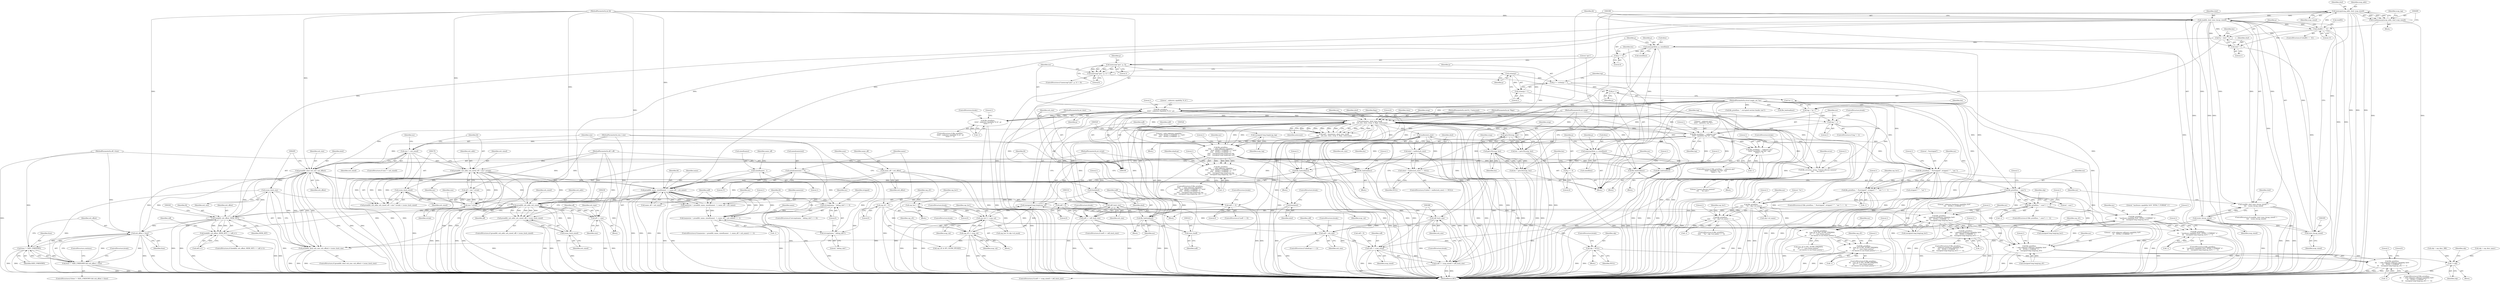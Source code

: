 digraph "0_file_ce90e05774dd77d86cfc8dfa6da57b32816841c4_5@API" {
"1000500" [label="(Call,memcpy(xcap_addr, cbuf, xcap_sizeof))"];
"1000407" [label="(Call,cbuf[0] == 'A')"];
"1000391" [label="(Call,read(fd, cbuf, (size_t)xcap_sizeof))"];
"1000230" [label="(Call,pread(fd, xsh_addr, xsh_sizeof, off))"];
"1000196" [label="(Call,pread(fd, name, sizeof(name) - 1, name_off + xsh_name))"];
"1000289" [label="(Call,pread(fd, nbuf, xsh_size, xsh_offset))"];
"1000113" [label="(MethodParameterIn,int fd)"];
"1000274" [label="(Call,nbuf = malloc(xsh_size))"];
"1000276" [label="(Call,malloc(xsh_size))"];
"1000313" [label="(Call,(off_t)xsh_size)"];
"1000294" [label="(Call,(ssize_t)xsh_size)"];
"1000319" [label="(Call,donote(ms, nbuf, (size_t)noff,\n\t\t\t\t    xsh_size, clazz, swap, 4, flags, notecount))"];
"1000487" [label="(Call,file_printf(ms, \", unknown gnu\"\n\t\t\t\t\t\t\" capability tag %d\", tag))"];
"1000445" [label="(Call,file_printf(ms,\n\t\t\t\t\t\t\", unknown capability %.3s\", p))"];
"1000522" [label="(Call,file_printf(ms,\n\t\t\t\t\t    \", with unknown capability \"\n\t\t\t\t\t    \"0x%\" INT64_T_FORMAT \"x = 0x%\"\n\t\t\t\t\t    INT64_T_FORMAT \"x\",\n\t\t\t\t\t    (unsigned long long)xcap_tag,\n\t\t\t\t\t    (unsigned long long)xcap_val))"];
"1000110" [label="(MethodParameterIn,struct magic_set *ms)"];
"1000525" [label="(Call,(unsigned long long)xcap_tag)"];
"1000528" [label="(Call,(unsigned long long)xcap_val)"];
"1000510" [label="(Call,cap_hw1 |= xcap_val)"];
"1000138" [label="(Call,cap_hw1 = 0)"];
"1000515" [label="(Call,cap_sf1 |= xcap_val)"];
"1000142" [label="(Call,cap_sf1 = 0)"];
"1000437" [label="(Call,memcmp(\"gnu\", p, 3))"];
"1000427" [label="(Call,p += 4)"];
"1000421" [label="(Call,memcpy(&len, p, sizeof(len)))"];
"1000466" [label="(Call,memcpy(&len, p, sizeof(len)))"];
"1000464" [label="(Call,p++)"];
"1000455" [label="(Call,p += strlen(p) + 1)"];
"1000458" [label="(Call,strlen(p))"];
"1000414" [label="(Call,*p = cbuf + 1)"];
"1000481" [label="(Call,tag != 1)"];
"1000461" [label="(Call,tag = *p++)"];
"1000322" [label="(Call,(size_t)noff)"];
"1000311" [label="(Call,noff >= (off_t)xsh_size)"];
"1000332" [label="(Call,noff == 0)"];
"1000317" [label="(Call,noff = donote(ms, nbuf, (size_t)noff,\n\t\t\t\t    xsh_size, clazz, swap, 4, flags, notecount))"];
"1000305" [label="(Call,noff = 0)"];
"1000111" [label="(MethodParameterIn,int clazz)"];
"1000477" [label="(Call,getu32(swap, len))"];
"1000432" [label="(Call,getu32(swap, len))"];
"1000112" [label="(MethodParameterIn,int swap)"];
"1000120" [label="(MethodParameterIn,int *flags)"];
"1000121" [label="(MethodParameterIn,uint16_t *notecount)"];
"1000385" [label="(Call,(off_t)xsh_size)"];
"1000262" [label="(Call,xsh_offset > fsize)"];
"1000358" [label="(Call,lseek(fd, xsh_offset, SEEK_SET))"];
"1000259" [label="(Call,fsize != SIZE_UNKNOWN)"];
"1000117" [label="(MethodParameterIn,off_t fsize)"];
"1000166" [label="(Call,pread(fd, xsh_addr, xsh_sizeof, off + size * strtab))"];
"1000148" [label="(Call,size != xsh_sizeof)"];
"1000116" [label="(MethodParameterIn,size_t size)"];
"1000114" [label="(MethodParameterIn,off_t off)"];
"1000172" [label="(Call,size * strtab)"];
"1000119" [label="(MethodParameterIn,int strtab)"];
"1000214" [label="(Call,name[namesize] = '\0')"];
"1000199" [label="(Call,sizeof(name) - 1)"];
"1000184" [label="(Call,name_off = xsh_offset)"];
"1000235" [label="(Call,(ssize_t)xsh_sizeof)"];
"1000175" [label="(Call,(ssize_t)xsh_sizeof)"];
"1000244" [label="(Call,off += size)"];
"1000500" [label="(Call,memcpy(xcap_addr, cbuf, xcap_sizeof))"];
"1000397" [label="(Call,(ssize_t)xcap_sizeof)"];
"1000394" [label="(Call,(size_t)xcap_sizeof)"];
"1000381" [label="(Call,(coff += xcap_sizeof) > (off_t)xsh_size)"];
"1000382" [label="(Call,coff += xcap_sizeof)"];
"1000193" [label="(Call,(namesize = pread(fd, name, sizeof(name) - 1, name_off + xsh_name)) == -1)"];
"1000194" [label="(Call,namesize = pread(fd, name, sizeof(name) - 1, name_off + xsh_name))"];
"1000220" [label="(Call,strcmp(name, \".debug_info\") == 0)"];
"1000221" [label="(Call,strcmp(name, \".debug_info\"))"];
"1000229" [label="(Call,pread(fd, xsh_addr, xsh_sizeof, off) < (ssize_t)xsh_sizeof)"];
"1000258" [label="(Call,fsize != SIZE_UNKNOWN && xsh_offset > fsize)"];
"1000357" [label="(Call,lseek(fd, xsh_offset, SEEK_SET) == (off_t)-1)"];
"1000288" [label="(Call,pread(fd, nbuf, xsh_size, xsh_offset) < (ssize_t)xsh_size)"];
"1000273" [label="(Call,(nbuf = malloc(xsh_size)) == NULL)"];
"1000584" [label="(Call,cdp = NULL)"];
"1000631" [label="(Call,++cdp)"];
"1000209" [label="(Call,file_badread(ms))"];
"1000239" [label="(Call,file_badread(ms))"];
"1000280" [label="(Call,file_error(ms, errno, \"Cannot allocate memory\"\n\t\t\t\t    \" for note\"))"];
"1000298" [label="(Call,file_badread(ms))"];
"1000336" [label="(Call,free(nbuf))"];
"1000367" [label="(Call,file_badseek(ms))"];
"1000541" [label="(Call,coff = xsh_size)"];
"1000401" [label="(Call,file_badread(ms))"];
"1000430" [label="(Call,len = getu32(swap, len))"];
"1000475" [label="(Call,len = getu32(swap, len))"];
"1000444" [label="(Call,file_printf(ms,\n\t\t\t\t\t\t\", unknown capability %.3s\", p)\n\t\t\t\t\t\t== -1)"];
"1000486" [label="(Call,file_printf(ms, \", unknown gnu\"\n\t\t\t\t\t\t\" capability tag %d\", tag)\n\t\t\t\t\t\t== -1)"];
"1000521" [label="(Call,file_printf(ms,\n\t\t\t\t\t    \", with unknown capability \"\n\t\t\t\t\t    \"0x%\" INT64_T_FORMAT \"x = 0x%\"\n\t\t\t\t\t    INT64_T_FORMAT \"x\",\n\t\t\t\t\t    (unsigned long long)xcap_tag,\n\t\t\t\t\t    (unsigned long long)xcap_val) == -1)"];
"1000550" [label="(Call,file_printf(ms, \", %sstripped\", stripped ? \"\" : \"not \"))"];
"1000549" [label="(Call,file_printf(ms, \", %sstripped\", stripped ? \"\" : \"not \") == -1)"];
"1000590" [label="(Call,file_printf(ms, \", uses\"))"];
"1000589" [label="(Call,file_printf(ms, \", uses\") == -1)"];
"1000615" [label="(Call,file_printf(ms,\n\t\t\t\t\t    \" %s\", cdp->cd_name))"];
"1000614" [label="(Call,file_printf(ms,\n\t\t\t\t\t    \" %s\", cdp->cd_name) == -1)"];
"1000637" [label="(Call,file_printf(ms,\n\t\t\t\t    \" unknown hardware capability 0x%\"\n\t\t\t\t    INT64_T_FORMAT \"x\",\n\t\t\t\t    (unsigned long long)cap_hw1))"];
"1000636" [label="(Call,file_printf(ms,\n\t\t\t\t    \" unknown hardware capability 0x%\"\n\t\t\t\t    INT64_T_FORMAT \"x\",\n\t\t\t\t    (unsigned long long)cap_hw1) == -1)"];
"1000673" [label="(Call,file_printf(ms,\n\t\t\t    (cap_sf1 & SF1_SUNW_FPKNWN)\n\t\t\t    ? \", uses frame pointer\"\n\t\t\t    : \", not known to use frame pointer\"))"];
"1000672" [label="(Call,file_printf(ms,\n\t\t\t    (cap_sf1 & SF1_SUNW_FPKNWN)\n\t\t\t    ? \", uses frame pointer\"\n\t\t\t    : \", not known to use frame pointer\") == -1)"];
"1000693" [label="(Call,file_printf(ms,\n\t\t\t    \", with unknown software capability 0x%\"\n\t\t\t    INT64_T_FORMAT \"x\",\n\t\t\t    (unsigned long long)cap_sf1))"];
"1000692" [label="(Call,file_printf(ms,\n\t\t\t    \", with unknown software capability 0x%\"\n\t\t\t    INT64_T_FORMAT \"x\",\n\t\t\t    (unsigned long long)cap_sf1) == -1)"];
"1000652" [label="(Call,file_printf(ms,\n\t\t\t    \" hardware capability 0x%\" INT64_T_FORMAT \"x\",\n\t\t\t    (unsigned long long)cap_hw1))"];
"1000651" [label="(Call,file_printf(ms,\n\t\t\t    \" hardware capability 0x%\" INT64_T_FORMAT \"x\",\n\t\t\t    (unsigned long long)cap_hw1) == -1)"];
"1000300" [label="(Call,free(nbuf))"];
"1000390" [label="(Call,read(fd, cbuf, (size_t)xcap_sizeof) !=\n\t\t\t\t    (ssize_t)xcap_sizeof)"];
"1000436" [label="(Call,memcmp(\"gnu\", p, 3) != 0)"];
"1000472" [label="(Call,p += 4)"];
"1000457" [label="(Call,strlen(p) + 1)"];
"1000416" [label="(Call,cbuf + 1)"];
"1000498" [label="(Call,(void)memcpy(xcap_addr, cbuf, xcap_sizeof))"];
"1000391" [label="(Call,read(fd, cbuf, (size_t)xcap_sizeof))"];
"1000672" [label="(Call,file_printf(ms,\n\t\t\t    (cap_sf1 & SF1_SUNW_FPKNWN)\n\t\t\t    ? \", uses frame pointer\"\n\t\t\t    : \", not known to use frame pointer\") == -1)"];
"1000120" [label="(MethodParameterIn,int *flags)"];
"1000402" [label="(Identifier,ms)"];
"1000449" [label="(Call,-1)"];
"1000293" [label="(Identifier,xsh_offset)"];
"1000207" [label="(Literal,1)"];
"1000230" [label="(Call,pread(fd, xsh_addr, xsh_sizeof, off))"];
"1000495" [label="(Literal,1)"];
"1000635" [label="(ControlStructure,if (file_printf(ms,\n\t\t\t\t    \" unknown hardware capability 0x%\"\n\t\t\t\t    INT64_T_FORMAT \"x\",\n\t\t\t\t    (unsigned long long)cap_hw1) == -1))"];
"1000492" [label="(Literal,1)"];
"1000505" [label="(Identifier,xcap_tag)"];
"1000330" [label="(Identifier,notecount)"];
"1000154" [label="(Call,file_printf(ms, \", corrupted section header size\"))"];
"1000309" [label="(Block,)"];
"1000290" [label="(Identifier,fd)"];
"1000615" [label="(Call,file_printf(ms,\n\t\t\t\t\t    \" %s\", cdp->cd_name))"];
"1000206" [label="(Call,-1)"];
"1000479" [label="(Identifier,len)"];
"1000625" [label="(Literal,1)"];
"1000277" [label="(Identifier,xsh_size)"];
"1000455" [label="(Call,p += strlen(p) + 1)"];
"1000359" [label="(Identifier,fd)"];
"1000461" [label="(Call,tag = *p++)"];
"1000435" [label="(ControlStructure,if (memcmp(\"gnu\", p, 3) != 0))"];
"1000587" [label="(ControlStructure,break;)"];
"1000356" [label="(ControlStructure,if (lseek(fd, xsh_offset, SEEK_SET) == (off_t)-1))"];
"1000297" [label="(Block,)"];
"1000266" [label="(ControlStructure,continue;)"];
"1000174" [label="(Identifier,strtab)"];
"1000428" [label="(Identifier,p)"];
"1000147" [label="(ControlStructure,if (size != xsh_sizeof))"];
"1000322" [label="(Call,(size_t)noff)"];
"1000200" [label="(Call,sizeof(name))"];
"1000636" [label="(Call,file_printf(ms,\n\t\t\t\t    \" unknown hardware capability 0x%\"\n\t\t\t\t    INT64_T_FORMAT \"x\",\n\t\t\t\t    (unsigned long long)cap_hw1) == -1)"];
"1000165" [label="(Call,pread(fd, xsh_addr, xsh_sizeof, off + size * strtab) < (ssize_t)xsh_sizeof)"];
"1000246" [label="(Identifier,size)"];
"1000607" [label="(Call,cap_hw1 & cdp->cd_mask)"];
"1000224" [label="(Literal,0)"];
"1000238" [label="(Block,)"];
"1000682" [label="(Literal,1)"];
"1000329" [label="(Identifier,flags)"];
"1000613" [label="(ControlStructure,if (file_printf(ms,\n\t\t\t\t\t    \" %s\", cdp->cd_name) == -1))"];
"1000521" [label="(Call,file_printf(ms,\n\t\t\t\t\t    \", with unknown capability \"\n\t\t\t\t\t    \"0x%\" INT64_T_FORMAT \"x = 0x%\"\n\t\t\t\t\t    INT64_T_FORMAT \"x\",\n\t\t\t\t\t    (unsigned long long)xcap_tag,\n\t\t\t\t\t    (unsigned long long)xcap_val) == -1)"];
"1000430" [label="(Call,len = getu32(swap, len))"];
"1000373" [label="(Identifier,coff)"];
"1000140" [label="(Literal,0)"];
"1000324" [label="(Identifier,noff)"];
"1000644" [label="(Literal,1)"];
"1000392" [label="(Identifier,fd)"];
"1000315" [label="(Identifier,xsh_size)"];
"1000332" [label="(Call,noff == 0)"];
"1000264" [label="(Identifier,fsize)"];
"1000579" [label="(Call,cdp = cap_desc_386)"];
"1000166" [label="(Call,pread(fd, xsh_addr, xsh_sizeof, off + size * strtab))"];
"1000240" [label="(Identifier,ms)"];
"1000113" [label="(MethodParameterIn,int fd)"];
"1000396" [label="(Identifier,xcap_sizeof)"];
"1000193" [label="(Call,(namesize = pread(fd, name, sizeof(name) - 1, name_off + xsh_name)) == -1)"];
"1000520" [label="(ControlStructure,if (file_printf(ms,\n\t\t\t\t\t    \", with unknown capability \"\n\t\t\t\t\t    \"0x%\" INT64_T_FORMAT \"x = 0x%\"\n\t\t\t\t\t    INT64_T_FORMAT \"x\",\n\t\t\t\t\t    (unsigned long long)xcap_tag,\n\t\t\t\t\t    (unsigned long long)xcap_val) == -1))"];
"1000511" [label="(Identifier,cap_hw1)"];
"1000431" [label="(Identifier,len)"];
"1000408" [label="(Call,cbuf[0])"];
"1000186" [label="(Identifier,xsh_offset)"];
"1000257" [label="(ControlStructure,if (fsize != SIZE_UNKNOWN && xsh_offset > fsize))"];
"1000210" [label="(Identifier,ms)"];
"1000203" [label="(Call,name_off + xsh_name)"];
"1000338" [label="(ControlStructure,break;)"];
"1000558" [label="(Literal,1)"];
"1000220" [label="(Call,strcmp(name, \".debug_info\") == 0)"];
"1000138" [label="(Call,cap_hw1 = 0)"];
"1000525" [label="(Call,(unsigned long long)xcap_tag)"];
"1000194" [label="(Call,namesize = pread(fd, name, sizeof(name) - 1, name_off + xsh_name))"];
"1000196" [label="(Call,pread(fd, name, sizeof(name) - 1, name_off + xsh_name))"];
"1000213" [label="(Literal,1)"];
"1000512" [label="(Identifier,xcap_val)"];
"1000427" [label="(Call,p += 4)"];
"1000552" [label="(Literal,\", %sstripped\")"];
"1000281" [label="(Identifier,ms)"];
"1000282" [label="(Identifier,errno)"];
"1000472" [label="(Call,p += 4)"];
"1000445" [label="(Call,file_printf(ms,\n\t\t\t\t\t\t\", unknown capability %.3s\", p))"];
"1000458" [label="(Call,strlen(p))"];
"1000414" [label="(Call,*p = cbuf + 1)"];
"1000261" [label="(Identifier,SIZE_UNKNOWN)"];
"1000416" [label="(Call,cbuf + 1)"];
"1000412" [label="(Block,)"];
"1000473" [label="(Identifier,p)"];
"1000653" [label="(Identifier,ms)"];
"1000215" [label="(Call,name[namesize])"];
"1000561" [label="(Literal,1)"];
"1000382" [label="(Call,coff += xcap_sizeof)"];
"1000482" [label="(Identifier,tag)"];
"1000699" [label="(Call,-1)"];
"1000477" [label="(Call,getu32(swap, len))"];
"1000199" [label="(Call,sizeof(name) - 1)"];
"1000235" [label="(Call,(ssize_t)xsh_sizeof)"];
"1000464" [label="(Call,p++)"];
"1000243" [label="(Literal,1)"];
"1000286" [label="(Literal,1)"];
"1000590" [label="(Call,file_printf(ms, \", uses\"))"];
"1000475" [label="(Call,len = getu32(swap, len))"];
"1000551" [label="(Identifier,ms)"];
"1000362" [label="(Call,(off_t)-1)"];
"1000528" [label="(Call,(unsigned long long)xcap_val)"];
"1000694" [label="(Identifier,ms)"];
"1000568" [label="(Block,)"];
"1000383" [label="(Identifier,coff)"];
"1000313" [label="(Call,(off_t)xsh_size)"];
"1000139" [label="(Identifier,cap_hw1)"];
"1000122" [label="(Block,)"];
"1000436" [label="(Call,memcmp(\"gnu\", p, 3) != 0)"];
"1000658" [label="(Call,-1)"];
"1000632" [label="(Identifier,cdp)"];
"1000361" [label="(Identifier,SEEK_SET)"];
"1000466" [label="(Call,memcpy(&len, p, sizeof(len)))"];
"1000418" [label="(Literal,1)"];
"1000502" [label="(Identifier,cbuf)"];
"1000513" [label="(ControlStructure,break;)"];
"1000454" [label="(ControlStructure,break;)"];
"1000179" [label="(Call,file_badread(ms))"];
"1000232" [label="(Identifier,xsh_addr)"];
"1000478" [label="(Identifier,swap)"];
"1000144" [label="(Literal,0)"];
"1000640" [label="(Call,(unsigned long long)cap_hw1)"];
"1000603" [label="(Identifier,cdp)"];
"1000432" [label="(Call,getu32(swap, len))"];
"1000637" [label="(Call,file_printf(ms,\n\t\t\t\t    \" unknown hardware capability 0x%\"\n\t\t\t\t    INT64_T_FORMAT \"x\",\n\t\t\t\t    (unsigned long long)cap_hw1))"];
"1000483" [label="(Literal,1)"];
"1000231" [label="(Identifier,fd)"];
"1000222" [label="(Identifier,name)"];
"1000209" [label="(Call,file_badread(ms))"];
"1000357" [label="(Call,lseek(fd, xsh_offset, SEEK_SET) == (off_t)-1)"];
"1000593" [label="(Call,-1)"];
"1000143" [label="(Identifier,cap_sf1)"];
"1000446" [label="(Identifier,ms)"];
"1000417" [label="(Identifier,cbuf)"];
"1000385" [label="(Call,(off_t)xsh_size)"];
"1000142" [label="(Call,cap_sf1 = 0)"];
"1000463" [label="(Call,*p++)"];
"1000439" [label="(Identifier,p)"];
"1000368" [label="(Identifier,ms)"];
"1000486" [label="(Call,file_printf(ms, \", unknown gnu\"\n\t\t\t\t\t\t\" capability tag %d\", tag)\n\t\t\t\t\t\t== -1)"];
"1000221" [label="(Call,strcmp(name, \".debug_info\"))"];
"1000299" [label="(Identifier,ms)"];
"1000616" [label="(Identifier,ms)"];
"1000380" [label="(ControlStructure,if ((coff += xcap_sizeof) > (off_t)xsh_size))"];
"1000328" [label="(Literal,4)"];
"1000300" [label="(Call,free(nbuf))"];
"1000548" [label="(ControlStructure,if (file_printf(ms, \", %sstripped\", stripped ? \"\" : \"not \") == -1))"];
"1000406" [label="(ControlStructure,if (cbuf[0] == 'A'))"];
"1000510" [label="(Call,cap_hw1 |= xcap_val)"];
"1000198" [label="(Identifier,name)"];
"1000239" [label="(Call,file_badread(ms))"];
"1000192" [label="(ControlStructure,if ((namesize = pread(fd, name, sizeof(name) - 1, name_off + xsh_name)) == -1))"];
"1000334" [label="(Literal,0)"];
"1000317" [label="(Call,noff = donote(ms, nbuf, (size_t)noff,\n\t\t\t\t    xsh_size, clazz, swap, 4, flags, notecount))"];
"1000673" [label="(Call,file_printf(ms,\n\t\t\t    (cap_sf1 & SF1_SUNW_FPKNWN)\n\t\t\t    ? \", uses frame pointer\"\n\t\t\t    : \", not known to use frame pointer\"))"];
"1000501" [label="(Identifier,xcap_addr)"];
"1000214" [label="(Call,name[namesize] = '\0')"];
"1000177" [label="(Identifier,xsh_sizeof)"];
"1000233" [label="(Identifier,xsh_sizeof)"];
"1000296" [label="(Identifier,xsh_size)"];
"1000155" [label="(Identifier,ms)"];
"1000305" [label="(Call,noff = 0)"];
"1000283" [label="(Literal,\"Cannot allocate memory\"\n\t\t\t\t    \" for note\")"];
"1000638" [label="(Identifier,ms)"];
"1000539" [label="(Identifier,nbadcap)"];
"1000655" [label="(Call,(unsigned long long)cap_hw1)"];
"1000170" [label="(Call,off + size * strtab)"];
"1000267" [label="(ControlStructure,break;)"];
"1000654" [label="(Literal,\" hardware capability 0x%\" INT64_T_FORMAT \"x\")"];
"1000278" [label="(Identifier,NULL)"];
"1000557" [label="(Call,-1)"];
"1000167" [label="(Identifier,fd)"];
"1000333" [label="(Identifier,noff)"];
"1000119" [label="(MethodParameterIn,int strtab)"];
"1000647" [label="(Literal,1)"];
"1000527" [label="(Identifier,xcap_tag)"];
"1000662" [label="(Literal,1)"];
"1000260" [label="(Identifier,fsize)"];
"1000441" [label="(Literal,0)"];
"1000367" [label="(Call,file_badseek(ms))"];
"1000524" [label="(Literal,\", with unknown capability \"\n\t\t\t\t\t    \"0x%\" INT64_T_FORMAT \"x = 0x%\"\n\t\t\t\t\t    INT64_T_FORMAT \"x\")"];
"1000358" [label="(Call,lseek(fd, xsh_offset, SEEK_SET))"];
"1000289" [label="(Call,pread(fd, nbuf, xsh_size, xsh_offset))"];
"1000148" [label="(Call,size != xsh_sizeof)"];
"1000572" [label="(Call,cdp = cap_desc_sparc)"];
"1000229" [label="(Call,pread(fd, xsh_addr, xsh_sizeof, off) < (ssize_t)xsh_sizeof)"];
"1000490" [label="(Identifier,tag)"];
"1000326" [label="(Identifier,clazz)"];
"1000667" [label="(Call,cap_sf1 & SF1_SUNW_FPUSED)"];
"1000117" [label="(MethodParameterIn,off_t fsize)"];
"1000681" [label="(Call,-1)"];
"1000469" [label="(Identifier,p)"];
"1000114" [label="(MethodParameterIn,off_t off)"];
"1000197" [label="(Identifier,fd)"];
"1000298" [label="(Call,file_badread(ms))"];
"1000371" [label="(Literal,1)"];
"1000191" [label="(Block,)"];
"1000304" [label="(Literal,1)"];
"1000376" [label="(Block,)"];
"1000487" [label="(Call,file_printf(ms, \", unknown gnu\"\n\t\t\t\t\t\t\" capability tag %d\", tag))"];
"1000691" [label="(ControlStructure,if (file_printf(ms,\n\t\t\t    \", with unknown software capability 0x%\"\n\t\t\t    INT64_T_FORMAT \"x\",\n\t\t\t    (unsigned long long)cap_sf1) == -1))"];
"1000485" [label="(ControlStructure,if (file_printf(ms, \", unknown gnu\"\n\t\t\t\t\t\t\" capability tag %d\", tag)\n\t\t\t\t\t\t== -1))"];
"1000675" [label="(Call,(cap_sf1 & SF1_SUNW_FPKNWN)\n\t\t\t    ? \", uses frame pointer\"\n\t\t\t    : \", not known to use frame pointer\")"];
"1000470" [label="(Call,sizeof(len))"];
"1000532" [label="(Literal,1)"];
"1000586" [label="(Identifier,NULL)"];
"1000594" [label="(Literal,1)"];
"1000415" [label="(Identifier,p)"];
"1000360" [label="(Identifier,xsh_offset)"];
"1000517" [label="(Identifier,xcap_val)"];
"1000703" [label="(Literal,1)"];
"1000614" [label="(Call,file_printf(ms,\n\t\t\t\t\t    \" %s\", cdp->cd_name) == -1)"];
"1000116" [label="(MethodParameterIn,size_t size)"];
"1000307" [label="(Literal,0)"];
"1000542" [label="(Identifier,coff)"];
"1000591" [label="(Identifier,ms)"];
"1000605" [label="(Block,)"];
"1000530" [label="(Identifier,xcap_val)"];
"1000650" [label="(ControlStructure,if (file_printf(ms,\n\t\t\t    \" hardware capability 0x%\" INT64_T_FORMAT \"x\",\n\t\t\t    (unsigned long long)cap_hw1) == -1))"];
"1000204" [label="(Identifier,name_off)"];
"1000405" [label="(Literal,1)"];
"1000498" [label="(Call,(void)memcpy(xcap_addr, cbuf, xcap_sizeof))"];
"1000275" [label="(Identifier,nbuf)"];
"1000597" [label="(Literal,1)"];
"1000173" [label="(Identifier,size)"];
"1000639" [label="(Literal,\" unknown hardware capability 0x%\"\n\t\t\t\t    INT64_T_FORMAT \"x\")"];
"1000531" [label="(Call,-1)"];
"1000536" [label="(ControlStructure,if (nbadcap++ > 2))"];
"1000434" [label="(Identifier,len)"];
"1000389" [label="(ControlStructure,if (read(fd, cbuf, (size_t)xcap_sizeof) !=\n\t\t\t\t    (ssize_t)xcap_sizeof))"];
"1000112" [label="(MethodParameterIn,int swap)"];
"1000450" [label="(Literal,1)"];
"1000366" [label="(Block,)"];
"1000172" [label="(Call,size * strtab)"];
"1000535" [label="(Literal,1)"];
"1000617" [label="(Literal,\" %s\")"];
"1000671" [label="(ControlStructure,if (file_printf(ms,\n\t\t\t    (cap_sf1 & SF1_SUNW_FPKNWN)\n\t\t\t    ? \", uses frame pointer\"\n\t\t\t    : \", not known to use frame pointer\") == -1))"];
"1000393" [label="(Identifier,cbuf)"];
"1000659" [label="(Literal,1)"];
"1000695" [label="(Literal,\", with unknown software capability 0x%\"\n\t\t\t    INT64_T_FORMAT \"x\")"];
"1000664" [label="(Identifier,cap_sf1)"];
"1000443" [label="(ControlStructure,if (file_printf(ms,\n\t\t\t\t\t\t\", unknown capability %.3s\", p)\n\t\t\t\t\t\t== -1))"];
"1000279" [label="(Block,)"];
"1000244" [label="(Call,off += size)"];
"1000237" [label="(Identifier,xsh_sizeof)"];
"1000599" [label="(Identifier,cdp)"];
"1000692" [label="(Call,file_printf(ms,\n\t\t\t    \", with unknown software capability 0x%\"\n\t\t\t    INT64_T_FORMAT \"x\",\n\t\t\t    (unsigned long long)cap_sf1) == -1)"];
"1000270" [label="(Block,)"];
"1000588" [label="(ControlStructure,if (file_printf(ms, \", uses\") == -1))"];
"1000276" [label="(Call,malloc(xsh_size))"];
"1000387" [label="(Identifier,xsh_size)"];
"1000457" [label="(Call,strlen(p) + 1)"];
"1000627" [label="(Identifier,cap_hw1)"];
"1000272" [label="(ControlStructure,if ((nbuf = malloc(xsh_size)) == NULL))"];
"1000294" [label="(Call,(ssize_t)xsh_size)"];
"1000310" [label="(ControlStructure,if (noff >= (off_t)xsh_size))"];
"1000195" [label="(Identifier,namesize)"];
"1000423" [label="(Identifier,len)"];
"1000706" [label="(MethodReturn,RET)"];
"1000397" [label="(Call,(ssize_t)xcap_sizeof)"];
"1000462" [label="(Identifier,tag)"];
"1000429" [label="(Literal,4)"];
"1000549" [label="(Call,file_printf(ms, \", %sstripped\", stripped ? \"\" : \"not \") == -1)"];
"1000468" [label="(Identifier,len)"];
"1000643" [label="(Call,-1)"];
"1000327" [label="(Identifier,swap)"];
"1000476" [label="(Identifier,len)"];
"1000465" [label="(Identifier,p)"];
"1000693" [label="(Call,file_printf(ms,\n\t\t\t    \", with unknown software capability 0x%\"\n\t\t\t    INT64_T_FORMAT \"x\",\n\t\t\t    (unsigned long long)cap_sf1))"];
"1000440" [label="(Literal,3)"];
"1000258" [label="(Call,fsize != SIZE_UNKNOWN && xsh_offset > fsize)"];
"1000480" [label="(ControlStructure,if (tag != 1))"];
"1000424" [label="(Identifier,p)"];
"1000388" [label="(ControlStructure,break;)"];
"1000318" [label="(Identifier,noff)"];
"1000621" [label="(Call,-1)"];
"1000390" [label="(Call,read(fd, cbuf, (size_t)xcap_sizeof) !=\n\t\t\t\t    (ssize_t)xcap_sizeof)"];
"1000306" [label="(Identifier,noff)"];
"1000467" [label="(Call,&len)"];
"1000544" [label="(ControlStructure,break;)"];
"1000228" [label="(ControlStructure,if (pread(fd, xsh_addr, xsh_sizeof, off) < (ssize_t)xsh_sizeof))"];
"1000273" [label="(Call,(nbuf = malloc(xsh_size)) == NULL)"];
"1000592" [label="(Literal,\", uses\")"];
"1000543" [label="(Identifier,xsh_size)"];
"1000381" [label="(Call,(coff += xcap_sizeof) > (off_t)xsh_size)"];
"1000245" [label="(Identifier,off)"];
"1000384" [label="(Identifier,xcap_sizeof)"];
"1000331" [label="(ControlStructure,if (noff == 0))"];
"1000409" [label="(Identifier,cbuf)"];
"1000274" [label="(Call,nbuf = malloc(xsh_size))"];
"1000453" [label="(Literal,1)"];
"1000401" [label="(Call,file_badread(ms))"];
"1000515" [label="(Call,cap_sf1 |= xcap_val)"];
"1000288" [label="(Call,pread(fd, nbuf, xsh_size, xsh_offset) < (ssize_t)xsh_size)"];
"1000506" [label="(Block,)"];
"1000622" [label="(Literal,1)"];
"1000500" [label="(Call,memcpy(xcap_addr, cbuf, xcap_sizeof))"];
"1000175" [label="(Call,(ssize_t)xsh_sizeof)"];
"1000336" [label="(Call,free(nbuf))"];
"1000218" [label="(Literal,'\0')"];
"1000444" [label="(Call,file_printf(ms,\n\t\t\t\t\t\t\", unknown capability %.3s\", p)\n\t\t\t\t\t\t== -1)"];
"1000491" [label="(Call,-1)"];
"1000188" [label="(Identifier,num)"];
"1000433" [label="(Identifier,swap)"];
"1000226" [label="(Identifier,stripped)"];
"1000437" [label="(Call,memcmp(\"gnu\", p, 3))"];
"1000705" [label="(Literal,0)"];
"1000421" [label="(Call,memcpy(&len, p, sizeof(len)))"];
"1000311" [label="(Call,noff >= (off_t)xsh_size)"];
"1000319" [label="(Call,donote(ms, nbuf, (size_t)noff,\n\t\t\t\t    xsh_size, clazz, swap, 4, flags, notecount))"];
"1000422" [label="(Call,&len)"];
"1000541" [label="(Call,coff = xsh_size)"];
"1000150" [label="(Identifier,xsh_sizeof)"];
"1000459" [label="(Identifier,p)"];
"1000687" [label="(Identifier,cap_sf1)"];
"1000216" [label="(Identifier,name)"];
"1000550" [label="(Call,file_printf(ms, \", %sstripped\", stripped ? \"\" : \"not \"))"];
"1000481" [label="(Call,tag != 1)"];
"1000259" [label="(Call,fsize != SIZE_UNKNOWN)"];
"1000618" [label="(Call,cdp->cd_name)"];
"1000280" [label="(Call,file_error(ms, errno, \"Cannot allocate memory\"\n\t\t\t\t    \" for note\"))"];
"1000674" [label="(Identifier,ms)"];
"1000234" [label="(Identifier,off)"];
"1000169" [label="(Identifier,xsh_sizeof)"];
"1000589" [label="(Call,file_printf(ms, \", uses\") == -1)"];
"1000474" [label="(Literal,4)"];
"1000448" [label="(Identifier,p)"];
"1000438" [label="(Literal,\"gnu\")"];
"1000292" [label="(Identifier,xsh_size)"];
"1000488" [label="(Identifier,ms)"];
"1000497" [label="(ControlStructure,break;)"];
"1000184" [label="(Call,name_off = xsh_offset)"];
"1000312" [label="(Identifier,noff)"];
"1000685" [label="(Literal,1)"];
"1000110" [label="(MethodParameterIn,struct magic_set *ms)"];
"1000425" [label="(Call,sizeof(len))"];
"1000631" [label="(Call,++cdp)"];
"1000696" [label="(Call,(unsigned long long)cap_sf1)"];
"1000325" [label="(Identifier,xsh_size)"];
"1000585" [label="(Identifier,cdp)"];
"1000407" [label="(Call,cbuf[0] == 'A')"];
"1000516" [label="(Identifier,cap_sf1)"];
"1000411" [label="(Literal,'A')"];
"1000208" [label="(Block,)"];
"1000320" [label="(Identifier,ms)"];
"1000263" [label="(Identifier,xsh_offset)"];
"1000489" [label="(Literal,\", unknown gnu\"\n\t\t\t\t\t\t\" capability tag %d\")"];
"1000400" [label="(Block,)"];
"1000335" [label="(ControlStructure,break;)"];
"1000185" [label="(Identifier,name_off)"];
"1000316" [label="(ControlStructure,break;)"];
"1000584" [label="(Call,cdp = NULL)"];
"1000202" [label="(Literal,1)"];
"1000248" [label="(Identifier,xsh_type)"];
"1000460" [label="(Literal,1)"];
"1000399" [label="(Identifier,xcap_sizeof)"];
"1000700" [label="(Literal,1)"];
"1000503" [label="(Identifier,xcap_sizeof)"];
"1000496" [label="(ControlStructure,break;)"];
"1000456" [label="(Identifier,p)"];
"1000111" [label="(MethodParameterIn,int clazz)"];
"1000563" [label="(Identifier,cap_hw1)"];
"1000394" [label="(Call,(size_t)xcap_sizeof)"];
"1000219" [label="(ControlStructure,if (strcmp(name, \".debug_info\") == 0))"];
"1000652" [label="(Call,file_printf(ms,\n\t\t\t    \" hardware capability 0x%\" INT64_T_FORMAT \"x\",\n\t\t\t    (unsigned long long)cap_hw1))"];
"1000291" [label="(Identifier,nbuf)"];
"1000223" [label="(Literal,\".debug_info\")"];
"1000447" [label="(Literal,\", unknown capability %.3s\")"];
"1000651" [label="(Call,file_printf(ms,\n\t\t\t    \" hardware capability 0x%\" INT64_T_FORMAT \"x\",\n\t\t\t    (unsigned long long)cap_hw1) == -1)"];
"1000553" [label="(Call,stripped ? \"\" : \"not \")"];
"1000262" [label="(Call,xsh_offset > fsize)"];
"1000522" [label="(Call,file_printf(ms,\n\t\t\t\t\t    \", with unknown capability \"\n\t\t\t\t\t    \"0x%\" INT64_T_FORMAT \"x = 0x%\"\n\t\t\t\t\t    INT64_T_FORMAT \"x\",\n\t\t\t\t\t    (unsigned long long)xcap_tag,\n\t\t\t\t\t    (unsigned long long)xcap_val))"];
"1000168" [label="(Identifier,xsh_addr)"];
"1000301" [label="(Identifier,nbuf)"];
"1000149" [label="(Identifier,size)"];
"1000287" [label="(ControlStructure,if (pread(fd, nbuf, xsh_size, xsh_offset) < (ssize_t)xsh_size))"];
"1000372" [label="(Call,coff = 0)"];
"1000337" [label="(Identifier,nbuf)"];
"1000321" [label="(Identifier,nbuf)"];
"1000518" [label="(ControlStructure,break;)"];
"1000523" [label="(Identifier,ms)"];
"1000121" [label="(MethodParameterIn,uint16_t *notecount)"];
"1000500" -> "1000498"  [label="AST: "];
"1000500" -> "1000503"  [label="CFG: "];
"1000501" -> "1000500"  [label="AST: "];
"1000502" -> "1000500"  [label="AST: "];
"1000503" -> "1000500"  [label="AST: "];
"1000498" -> "1000500"  [label="CFG: "];
"1000500" -> "1000706"  [label="DDG: "];
"1000500" -> "1000706"  [label="DDG: "];
"1000500" -> "1000706"  [label="DDG: "];
"1000500" -> "1000381"  [label="DDG: "];
"1000500" -> "1000382"  [label="DDG: "];
"1000500" -> "1000391"  [label="DDG: "];
"1000500" -> "1000394"  [label="DDG: "];
"1000500" -> "1000498"  [label="DDG: "];
"1000500" -> "1000498"  [label="DDG: "];
"1000500" -> "1000498"  [label="DDG: "];
"1000407" -> "1000500"  [label="DDG: "];
"1000391" -> "1000500"  [label="DDG: "];
"1000397" -> "1000500"  [label="DDG: "];
"1000407" -> "1000406"  [label="AST: "];
"1000407" -> "1000411"  [label="CFG: "];
"1000408" -> "1000407"  [label="AST: "];
"1000411" -> "1000407"  [label="AST: "];
"1000415" -> "1000407"  [label="CFG: "];
"1000499" -> "1000407"  [label="CFG: "];
"1000407" -> "1000706"  [label="DDG: "];
"1000407" -> "1000706"  [label="DDG: "];
"1000407" -> "1000391"  [label="DDG: "];
"1000391" -> "1000407"  [label="DDG: "];
"1000407" -> "1000414"  [label="DDG: "];
"1000407" -> "1000416"  [label="DDG: "];
"1000391" -> "1000390"  [label="AST: "];
"1000391" -> "1000394"  [label="CFG: "];
"1000392" -> "1000391"  [label="AST: "];
"1000393" -> "1000391"  [label="AST: "];
"1000394" -> "1000391"  [label="AST: "];
"1000398" -> "1000391"  [label="CFG: "];
"1000391" -> "1000706"  [label="DDG: "];
"1000391" -> "1000706"  [label="DDG: "];
"1000391" -> "1000706"  [label="DDG: "];
"1000391" -> "1000196"  [label="DDG: "];
"1000391" -> "1000390"  [label="DDG: "];
"1000391" -> "1000390"  [label="DDG: "];
"1000391" -> "1000390"  [label="DDG: "];
"1000230" -> "1000391"  [label="DDG: "];
"1000358" -> "1000391"  [label="DDG: "];
"1000113" -> "1000391"  [label="DDG: "];
"1000394" -> "1000391"  [label="DDG: "];
"1000391" -> "1000414"  [label="DDG: "];
"1000391" -> "1000416"  [label="DDG: "];
"1000230" -> "1000229"  [label="AST: "];
"1000230" -> "1000234"  [label="CFG: "];
"1000231" -> "1000230"  [label="AST: "];
"1000232" -> "1000230"  [label="AST: "];
"1000233" -> "1000230"  [label="AST: "];
"1000234" -> "1000230"  [label="AST: "];
"1000236" -> "1000230"  [label="CFG: "];
"1000230" -> "1000706"  [label="DDG: "];
"1000230" -> "1000706"  [label="DDG: "];
"1000230" -> "1000706"  [label="DDG: "];
"1000230" -> "1000196"  [label="DDG: "];
"1000230" -> "1000229"  [label="DDG: "];
"1000230" -> "1000229"  [label="DDG: "];
"1000230" -> "1000229"  [label="DDG: "];
"1000230" -> "1000229"  [label="DDG: "];
"1000196" -> "1000230"  [label="DDG: "];
"1000113" -> "1000230"  [label="DDG: "];
"1000166" -> "1000230"  [label="DDG: "];
"1000235" -> "1000230"  [label="DDG: "];
"1000175" -> "1000230"  [label="DDG: "];
"1000244" -> "1000230"  [label="DDG: "];
"1000114" -> "1000230"  [label="DDG: "];
"1000230" -> "1000235"  [label="DDG: "];
"1000230" -> "1000244"  [label="DDG: "];
"1000230" -> "1000289"  [label="DDG: "];
"1000230" -> "1000358"  [label="DDG: "];
"1000196" -> "1000194"  [label="AST: "];
"1000196" -> "1000203"  [label="CFG: "];
"1000197" -> "1000196"  [label="AST: "];
"1000198" -> "1000196"  [label="AST: "];
"1000199" -> "1000196"  [label="AST: "];
"1000203" -> "1000196"  [label="AST: "];
"1000194" -> "1000196"  [label="CFG: "];
"1000196" -> "1000706"  [label="DDG: "];
"1000196" -> "1000706"  [label="DDG: "];
"1000196" -> "1000706"  [label="DDG: "];
"1000196" -> "1000706"  [label="DDG: "];
"1000196" -> "1000193"  [label="DDG: "];
"1000196" -> "1000193"  [label="DDG: "];
"1000196" -> "1000193"  [label="DDG: "];
"1000196" -> "1000193"  [label="DDG: "];
"1000196" -> "1000194"  [label="DDG: "];
"1000196" -> "1000194"  [label="DDG: "];
"1000196" -> "1000194"  [label="DDG: "];
"1000196" -> "1000194"  [label="DDG: "];
"1000289" -> "1000196"  [label="DDG: "];
"1000166" -> "1000196"  [label="DDG: "];
"1000358" -> "1000196"  [label="DDG: "];
"1000113" -> "1000196"  [label="DDG: "];
"1000214" -> "1000196"  [label="DDG: "];
"1000199" -> "1000196"  [label="DDG: "];
"1000184" -> "1000196"  [label="DDG: "];
"1000196" -> "1000220"  [label="DDG: "];
"1000196" -> "1000221"  [label="DDG: "];
"1000289" -> "1000288"  [label="AST: "];
"1000289" -> "1000293"  [label="CFG: "];
"1000290" -> "1000289"  [label="AST: "];
"1000291" -> "1000289"  [label="AST: "];
"1000292" -> "1000289"  [label="AST: "];
"1000293" -> "1000289"  [label="AST: "];
"1000295" -> "1000289"  [label="CFG: "];
"1000289" -> "1000706"  [label="DDG: "];
"1000289" -> "1000706"  [label="DDG: "];
"1000289" -> "1000706"  [label="DDG: "];
"1000289" -> "1000262"  [label="DDG: "];
"1000289" -> "1000288"  [label="DDG: "];
"1000289" -> "1000288"  [label="DDG: "];
"1000289" -> "1000288"  [label="DDG: "];
"1000289" -> "1000288"  [label="DDG: "];
"1000113" -> "1000289"  [label="DDG: "];
"1000274" -> "1000289"  [label="DDG: "];
"1000276" -> "1000289"  [label="DDG: "];
"1000262" -> "1000289"  [label="DDG: "];
"1000358" -> "1000289"  [label="DDG: "];
"1000289" -> "1000294"  [label="DDG: "];
"1000289" -> "1000300"  [label="DDG: "];
"1000289" -> "1000319"  [label="DDG: "];
"1000289" -> "1000336"  [label="DDG: "];
"1000289" -> "1000358"  [label="DDG: "];
"1000113" -> "1000109"  [label="AST: "];
"1000113" -> "1000706"  [label="DDG: "];
"1000113" -> "1000166"  [label="DDG: "];
"1000113" -> "1000358"  [label="DDG: "];
"1000274" -> "1000273"  [label="AST: "];
"1000274" -> "1000276"  [label="CFG: "];
"1000275" -> "1000274"  [label="AST: "];
"1000276" -> "1000274"  [label="AST: "];
"1000278" -> "1000274"  [label="CFG: "];
"1000274" -> "1000706"  [label="DDG: "];
"1000274" -> "1000706"  [label="DDG: "];
"1000274" -> "1000273"  [label="DDG: "];
"1000276" -> "1000274"  [label="DDG: "];
"1000276" -> "1000277"  [label="CFG: "];
"1000277" -> "1000276"  [label="AST: "];
"1000276" -> "1000706"  [label="DDG: "];
"1000276" -> "1000273"  [label="DDG: "];
"1000313" -> "1000276"  [label="DDG: "];
"1000385" -> "1000276"  [label="DDG: "];
"1000319" -> "1000276"  [label="DDG: "];
"1000313" -> "1000311"  [label="AST: "];
"1000313" -> "1000315"  [label="CFG: "];
"1000314" -> "1000313"  [label="AST: "];
"1000315" -> "1000313"  [label="AST: "];
"1000311" -> "1000313"  [label="CFG: "];
"1000313" -> "1000706"  [label="DDG: "];
"1000313" -> "1000311"  [label="DDG: "];
"1000294" -> "1000313"  [label="DDG: "];
"1000319" -> "1000313"  [label="DDG: "];
"1000313" -> "1000319"  [label="DDG: "];
"1000313" -> "1000385"  [label="DDG: "];
"1000313" -> "1000541"  [label="DDG: "];
"1000294" -> "1000288"  [label="AST: "];
"1000294" -> "1000296"  [label="CFG: "];
"1000295" -> "1000294"  [label="AST: "];
"1000296" -> "1000294"  [label="AST: "];
"1000288" -> "1000294"  [label="CFG: "];
"1000294" -> "1000706"  [label="DDG: "];
"1000294" -> "1000288"  [label="DDG: "];
"1000319" -> "1000317"  [label="AST: "];
"1000319" -> "1000330"  [label="CFG: "];
"1000320" -> "1000319"  [label="AST: "];
"1000321" -> "1000319"  [label="AST: "];
"1000322" -> "1000319"  [label="AST: "];
"1000325" -> "1000319"  [label="AST: "];
"1000326" -> "1000319"  [label="AST: "];
"1000327" -> "1000319"  [label="AST: "];
"1000328" -> "1000319"  [label="AST: "];
"1000329" -> "1000319"  [label="AST: "];
"1000330" -> "1000319"  [label="AST: "];
"1000317" -> "1000319"  [label="CFG: "];
"1000319" -> "1000706"  [label="DDG: "];
"1000319" -> "1000706"  [label="DDG: "];
"1000319" -> "1000706"  [label="DDG: "];
"1000319" -> "1000706"  [label="DDG: "];
"1000319" -> "1000706"  [label="DDG: "];
"1000319" -> "1000706"  [label="DDG: "];
"1000319" -> "1000706"  [label="DDG: "];
"1000319" -> "1000209"  [label="DDG: "];
"1000319" -> "1000239"  [label="DDG: "];
"1000319" -> "1000280"  [label="DDG: "];
"1000319" -> "1000298"  [label="DDG: "];
"1000319" -> "1000317"  [label="DDG: "];
"1000319" -> "1000317"  [label="DDG: "];
"1000319" -> "1000317"  [label="DDG: "];
"1000319" -> "1000317"  [label="DDG: "];
"1000319" -> "1000317"  [label="DDG: "];
"1000319" -> "1000317"  [label="DDG: "];
"1000319" -> "1000317"  [label="DDG: "];
"1000319" -> "1000317"  [label="DDG: "];
"1000319" -> "1000317"  [label="DDG: "];
"1000487" -> "1000319"  [label="DDG: "];
"1000445" -> "1000319"  [label="DDG: "];
"1000522" -> "1000319"  [label="DDG: "];
"1000110" -> "1000319"  [label="DDG: "];
"1000322" -> "1000319"  [label="DDG: "];
"1000111" -> "1000319"  [label="DDG: "];
"1000477" -> "1000319"  [label="DDG: "];
"1000432" -> "1000319"  [label="DDG: "];
"1000112" -> "1000319"  [label="DDG: "];
"1000120" -> "1000319"  [label="DDG: "];
"1000121" -> "1000319"  [label="DDG: "];
"1000319" -> "1000336"  [label="DDG: "];
"1000319" -> "1000367"  [label="DDG: "];
"1000319" -> "1000385"  [label="DDG: "];
"1000319" -> "1000401"  [label="DDG: "];
"1000319" -> "1000432"  [label="DDG: "];
"1000319" -> "1000445"  [label="DDG: "];
"1000319" -> "1000487"  [label="DDG: "];
"1000319" -> "1000522"  [label="DDG: "];
"1000319" -> "1000541"  [label="DDG: "];
"1000319" -> "1000550"  [label="DDG: "];
"1000487" -> "1000486"  [label="AST: "];
"1000487" -> "1000490"  [label="CFG: "];
"1000488" -> "1000487"  [label="AST: "];
"1000489" -> "1000487"  [label="AST: "];
"1000490" -> "1000487"  [label="AST: "];
"1000492" -> "1000487"  [label="CFG: "];
"1000487" -> "1000706"  [label="DDG: "];
"1000487" -> "1000706"  [label="DDG: "];
"1000487" -> "1000209"  [label="DDG: "];
"1000487" -> "1000239"  [label="DDG: "];
"1000487" -> "1000280"  [label="DDG: "];
"1000487" -> "1000298"  [label="DDG: "];
"1000487" -> "1000367"  [label="DDG: "];
"1000487" -> "1000401"  [label="DDG: "];
"1000487" -> "1000445"  [label="DDG: "];
"1000487" -> "1000486"  [label="DDG: "];
"1000487" -> "1000486"  [label="DDG: "];
"1000487" -> "1000486"  [label="DDG: "];
"1000445" -> "1000487"  [label="DDG: "];
"1000522" -> "1000487"  [label="DDG: "];
"1000110" -> "1000487"  [label="DDG: "];
"1000481" -> "1000487"  [label="DDG: "];
"1000487" -> "1000522"  [label="DDG: "];
"1000487" -> "1000550"  [label="DDG: "];
"1000445" -> "1000444"  [label="AST: "];
"1000445" -> "1000448"  [label="CFG: "];
"1000446" -> "1000445"  [label="AST: "];
"1000447" -> "1000445"  [label="AST: "];
"1000448" -> "1000445"  [label="AST: "];
"1000450" -> "1000445"  [label="CFG: "];
"1000445" -> "1000706"  [label="DDG: "];
"1000445" -> "1000706"  [label="DDG: "];
"1000445" -> "1000209"  [label="DDG: "];
"1000445" -> "1000239"  [label="DDG: "];
"1000445" -> "1000280"  [label="DDG: "];
"1000445" -> "1000298"  [label="DDG: "];
"1000445" -> "1000367"  [label="DDG: "];
"1000445" -> "1000401"  [label="DDG: "];
"1000445" -> "1000444"  [label="DDG: "];
"1000445" -> "1000444"  [label="DDG: "];
"1000445" -> "1000444"  [label="DDG: "];
"1000522" -> "1000445"  [label="DDG: "];
"1000110" -> "1000445"  [label="DDG: "];
"1000437" -> "1000445"  [label="DDG: "];
"1000445" -> "1000522"  [label="DDG: "];
"1000445" -> "1000550"  [label="DDG: "];
"1000522" -> "1000521"  [label="AST: "];
"1000522" -> "1000528"  [label="CFG: "];
"1000523" -> "1000522"  [label="AST: "];
"1000524" -> "1000522"  [label="AST: "];
"1000525" -> "1000522"  [label="AST: "];
"1000528" -> "1000522"  [label="AST: "];
"1000532" -> "1000522"  [label="CFG: "];
"1000522" -> "1000706"  [label="DDG: "];
"1000522" -> "1000706"  [label="DDG: "];
"1000522" -> "1000706"  [label="DDG: "];
"1000522" -> "1000209"  [label="DDG: "];
"1000522" -> "1000239"  [label="DDG: "];
"1000522" -> "1000280"  [label="DDG: "];
"1000522" -> "1000298"  [label="DDG: "];
"1000522" -> "1000367"  [label="DDG: "];
"1000522" -> "1000401"  [label="DDG: "];
"1000522" -> "1000521"  [label="DDG: "];
"1000522" -> "1000521"  [label="DDG: "];
"1000522" -> "1000521"  [label="DDG: "];
"1000522" -> "1000521"  [label="DDG: "];
"1000110" -> "1000522"  [label="DDG: "];
"1000525" -> "1000522"  [label="DDG: "];
"1000528" -> "1000522"  [label="DDG: "];
"1000522" -> "1000550"  [label="DDG: "];
"1000110" -> "1000109"  [label="AST: "];
"1000110" -> "1000706"  [label="DDG: "];
"1000110" -> "1000154"  [label="DDG: "];
"1000110" -> "1000179"  [label="DDG: "];
"1000110" -> "1000209"  [label="DDG: "];
"1000110" -> "1000239"  [label="DDG: "];
"1000110" -> "1000280"  [label="DDG: "];
"1000110" -> "1000298"  [label="DDG: "];
"1000110" -> "1000367"  [label="DDG: "];
"1000110" -> "1000401"  [label="DDG: "];
"1000110" -> "1000550"  [label="DDG: "];
"1000110" -> "1000590"  [label="DDG: "];
"1000110" -> "1000615"  [label="DDG: "];
"1000110" -> "1000637"  [label="DDG: "];
"1000110" -> "1000652"  [label="DDG: "];
"1000110" -> "1000673"  [label="DDG: "];
"1000110" -> "1000693"  [label="DDG: "];
"1000525" -> "1000527"  [label="CFG: "];
"1000526" -> "1000525"  [label="AST: "];
"1000527" -> "1000525"  [label="AST: "];
"1000529" -> "1000525"  [label="CFG: "];
"1000525" -> "1000706"  [label="DDG: "];
"1000528" -> "1000530"  [label="CFG: "];
"1000529" -> "1000528"  [label="AST: "];
"1000530" -> "1000528"  [label="AST: "];
"1000528" -> "1000706"  [label="DDG: "];
"1000528" -> "1000510"  [label="DDG: "];
"1000528" -> "1000515"  [label="DDG: "];
"1000510" -> "1000528"  [label="DDG: "];
"1000515" -> "1000528"  [label="DDG: "];
"1000510" -> "1000506"  [label="AST: "];
"1000510" -> "1000512"  [label="CFG: "];
"1000511" -> "1000510"  [label="AST: "];
"1000512" -> "1000510"  [label="AST: "];
"1000513" -> "1000510"  [label="CFG: "];
"1000510" -> "1000706"  [label="DDG: "];
"1000510" -> "1000706"  [label="DDG: "];
"1000510" -> "1000706"  [label="DDG: "];
"1000138" -> "1000510"  [label="DDG: "];
"1000515" -> "1000510"  [label="DDG: "];
"1000510" -> "1000515"  [label="DDG: "];
"1000510" -> "1000607"  [label="DDG: "];
"1000510" -> "1000640"  [label="DDG: "];
"1000510" -> "1000655"  [label="DDG: "];
"1000138" -> "1000122"  [label="AST: "];
"1000138" -> "1000140"  [label="CFG: "];
"1000139" -> "1000138"  [label="AST: "];
"1000140" -> "1000138"  [label="AST: "];
"1000143" -> "1000138"  [label="CFG: "];
"1000138" -> "1000706"  [label="DDG: "];
"1000138" -> "1000607"  [label="DDG: "];
"1000138" -> "1000640"  [label="DDG: "];
"1000138" -> "1000655"  [label="DDG: "];
"1000515" -> "1000506"  [label="AST: "];
"1000515" -> "1000517"  [label="CFG: "];
"1000516" -> "1000515"  [label="AST: "];
"1000517" -> "1000515"  [label="AST: "];
"1000518" -> "1000515"  [label="CFG: "];
"1000515" -> "1000706"  [label="DDG: "];
"1000515" -> "1000706"  [label="DDG: "];
"1000515" -> "1000706"  [label="DDG: "];
"1000142" -> "1000515"  [label="DDG: "];
"1000515" -> "1000667"  [label="DDG: "];
"1000142" -> "1000122"  [label="AST: "];
"1000142" -> "1000144"  [label="CFG: "];
"1000143" -> "1000142"  [label="AST: "];
"1000144" -> "1000142"  [label="AST: "];
"1000149" -> "1000142"  [label="CFG: "];
"1000142" -> "1000706"  [label="DDG: "];
"1000142" -> "1000667"  [label="DDG: "];
"1000437" -> "1000436"  [label="AST: "];
"1000437" -> "1000440"  [label="CFG: "];
"1000438" -> "1000437"  [label="AST: "];
"1000439" -> "1000437"  [label="AST: "];
"1000440" -> "1000437"  [label="AST: "];
"1000441" -> "1000437"  [label="CFG: "];
"1000437" -> "1000436"  [label="DDG: "];
"1000437" -> "1000436"  [label="DDG: "];
"1000437" -> "1000436"  [label="DDG: "];
"1000427" -> "1000437"  [label="DDG: "];
"1000437" -> "1000458"  [label="DDG: "];
"1000427" -> "1000412"  [label="AST: "];
"1000427" -> "1000429"  [label="CFG: "];
"1000428" -> "1000427"  [label="AST: "];
"1000429" -> "1000427"  [label="AST: "];
"1000431" -> "1000427"  [label="CFG: "];
"1000421" -> "1000427"  [label="DDG: "];
"1000421" -> "1000412"  [label="AST: "];
"1000421" -> "1000425"  [label="CFG: "];
"1000422" -> "1000421"  [label="AST: "];
"1000424" -> "1000421"  [label="AST: "];
"1000425" -> "1000421"  [label="AST: "];
"1000428" -> "1000421"  [label="CFG: "];
"1000421" -> "1000706"  [label="DDG: "];
"1000421" -> "1000706"  [label="DDG: "];
"1000466" -> "1000421"  [label="DDG: "];
"1000414" -> "1000421"  [label="DDG: "];
"1000421" -> "1000466"  [label="DDG: "];
"1000466" -> "1000412"  [label="AST: "];
"1000466" -> "1000470"  [label="CFG: "];
"1000467" -> "1000466"  [label="AST: "];
"1000469" -> "1000466"  [label="AST: "];
"1000470" -> "1000466"  [label="AST: "];
"1000473" -> "1000466"  [label="CFG: "];
"1000466" -> "1000706"  [label="DDG: "];
"1000466" -> "1000706"  [label="DDG: "];
"1000464" -> "1000466"  [label="DDG: "];
"1000466" -> "1000472"  [label="DDG: "];
"1000464" -> "1000463"  [label="AST: "];
"1000464" -> "1000465"  [label="CFG: "];
"1000465" -> "1000464"  [label="AST: "];
"1000463" -> "1000464"  [label="CFG: "];
"1000455" -> "1000464"  [label="DDG: "];
"1000455" -> "1000412"  [label="AST: "];
"1000455" -> "1000457"  [label="CFG: "];
"1000456" -> "1000455"  [label="AST: "];
"1000457" -> "1000455"  [label="AST: "];
"1000462" -> "1000455"  [label="CFG: "];
"1000455" -> "1000706"  [label="DDG: "];
"1000458" -> "1000455"  [label="DDG: "];
"1000458" -> "1000457"  [label="AST: "];
"1000458" -> "1000459"  [label="CFG: "];
"1000459" -> "1000458"  [label="AST: "];
"1000460" -> "1000458"  [label="CFG: "];
"1000458" -> "1000457"  [label="DDG: "];
"1000414" -> "1000412"  [label="AST: "];
"1000414" -> "1000416"  [label="CFG: "];
"1000415" -> "1000414"  [label="AST: "];
"1000416" -> "1000414"  [label="AST: "];
"1000423" -> "1000414"  [label="CFG: "];
"1000414" -> "1000706"  [label="DDG: "];
"1000481" -> "1000480"  [label="AST: "];
"1000481" -> "1000483"  [label="CFG: "];
"1000482" -> "1000481"  [label="AST: "];
"1000483" -> "1000481"  [label="AST: "];
"1000488" -> "1000481"  [label="CFG: "];
"1000497" -> "1000481"  [label="CFG: "];
"1000481" -> "1000706"  [label="DDG: "];
"1000481" -> "1000706"  [label="DDG: "];
"1000461" -> "1000481"  [label="DDG: "];
"1000461" -> "1000412"  [label="AST: "];
"1000461" -> "1000463"  [label="CFG: "];
"1000462" -> "1000461"  [label="AST: "];
"1000463" -> "1000461"  [label="AST: "];
"1000468" -> "1000461"  [label="CFG: "];
"1000461" -> "1000706"  [label="DDG: "];
"1000322" -> "1000324"  [label="CFG: "];
"1000323" -> "1000322"  [label="AST: "];
"1000324" -> "1000322"  [label="AST: "];
"1000325" -> "1000322"  [label="CFG: "];
"1000311" -> "1000322"  [label="DDG: "];
"1000311" -> "1000310"  [label="AST: "];
"1000312" -> "1000311"  [label="AST: "];
"1000316" -> "1000311"  [label="CFG: "];
"1000318" -> "1000311"  [label="CFG: "];
"1000311" -> "1000706"  [label="DDG: "];
"1000311" -> "1000706"  [label="DDG: "];
"1000311" -> "1000706"  [label="DDG: "];
"1000332" -> "1000311"  [label="DDG: "];
"1000305" -> "1000311"  [label="DDG: "];
"1000332" -> "1000331"  [label="AST: "];
"1000332" -> "1000334"  [label="CFG: "];
"1000333" -> "1000332"  [label="AST: "];
"1000334" -> "1000332"  [label="AST: "];
"1000312" -> "1000332"  [label="CFG: "];
"1000335" -> "1000332"  [label="CFG: "];
"1000332" -> "1000706"  [label="DDG: "];
"1000332" -> "1000706"  [label="DDG: "];
"1000317" -> "1000332"  [label="DDG: "];
"1000317" -> "1000309"  [label="AST: "];
"1000318" -> "1000317"  [label="AST: "];
"1000333" -> "1000317"  [label="CFG: "];
"1000317" -> "1000706"  [label="DDG: "];
"1000305" -> "1000270"  [label="AST: "];
"1000305" -> "1000307"  [label="CFG: "];
"1000306" -> "1000305"  [label="AST: "];
"1000307" -> "1000305"  [label="AST: "];
"1000312" -> "1000305"  [label="CFG: "];
"1000111" -> "1000109"  [label="AST: "];
"1000111" -> "1000706"  [label="DDG: "];
"1000477" -> "1000475"  [label="AST: "];
"1000477" -> "1000479"  [label="CFG: "];
"1000478" -> "1000477"  [label="AST: "];
"1000479" -> "1000477"  [label="AST: "];
"1000475" -> "1000477"  [label="CFG: "];
"1000477" -> "1000706"  [label="DDG: "];
"1000477" -> "1000432"  [label="DDG: "];
"1000477" -> "1000475"  [label="DDG: "];
"1000477" -> "1000475"  [label="DDG: "];
"1000432" -> "1000477"  [label="DDG: "];
"1000112" -> "1000477"  [label="DDG: "];
"1000432" -> "1000430"  [label="AST: "];
"1000432" -> "1000434"  [label="CFG: "];
"1000433" -> "1000432"  [label="AST: "];
"1000434" -> "1000432"  [label="AST: "];
"1000430" -> "1000432"  [label="CFG: "];
"1000432" -> "1000706"  [label="DDG: "];
"1000432" -> "1000430"  [label="DDG: "];
"1000432" -> "1000430"  [label="DDG: "];
"1000112" -> "1000432"  [label="DDG: "];
"1000112" -> "1000109"  [label="AST: "];
"1000112" -> "1000706"  [label="DDG: "];
"1000120" -> "1000109"  [label="AST: "];
"1000120" -> "1000706"  [label="DDG: "];
"1000121" -> "1000109"  [label="AST: "];
"1000121" -> "1000706"  [label="DDG: "];
"1000385" -> "1000381"  [label="AST: "];
"1000385" -> "1000387"  [label="CFG: "];
"1000386" -> "1000385"  [label="AST: "];
"1000387" -> "1000385"  [label="AST: "];
"1000381" -> "1000385"  [label="CFG: "];
"1000385" -> "1000706"  [label="DDG: "];
"1000385" -> "1000381"  [label="DDG: "];
"1000385" -> "1000541"  [label="DDG: "];
"1000262" -> "1000258"  [label="AST: "];
"1000262" -> "1000264"  [label="CFG: "];
"1000263" -> "1000262"  [label="AST: "];
"1000264" -> "1000262"  [label="AST: "];
"1000258" -> "1000262"  [label="CFG: "];
"1000262" -> "1000706"  [label="DDG: "];
"1000262" -> "1000706"  [label="DDG: "];
"1000262" -> "1000259"  [label="DDG: "];
"1000262" -> "1000258"  [label="DDG: "];
"1000262" -> "1000258"  [label="DDG: "];
"1000358" -> "1000262"  [label="DDG: "];
"1000259" -> "1000262"  [label="DDG: "];
"1000117" -> "1000262"  [label="DDG: "];
"1000262" -> "1000358"  [label="DDG: "];
"1000358" -> "1000357"  [label="AST: "];
"1000358" -> "1000361"  [label="CFG: "];
"1000359" -> "1000358"  [label="AST: "];
"1000360" -> "1000358"  [label="AST: "];
"1000361" -> "1000358"  [label="AST: "];
"1000363" -> "1000358"  [label="CFG: "];
"1000358" -> "1000706"  [label="DDG: "];
"1000358" -> "1000706"  [label="DDG: "];
"1000358" -> "1000706"  [label="DDG: "];
"1000358" -> "1000357"  [label="DDG: "];
"1000358" -> "1000357"  [label="DDG: "];
"1000358" -> "1000357"  [label="DDG: "];
"1000259" -> "1000258"  [label="AST: "];
"1000259" -> "1000261"  [label="CFG: "];
"1000260" -> "1000259"  [label="AST: "];
"1000261" -> "1000259"  [label="AST: "];
"1000263" -> "1000259"  [label="CFG: "];
"1000258" -> "1000259"  [label="CFG: "];
"1000259" -> "1000706"  [label="DDG: "];
"1000259" -> "1000706"  [label="DDG: "];
"1000259" -> "1000258"  [label="DDG: "];
"1000259" -> "1000258"  [label="DDG: "];
"1000117" -> "1000259"  [label="DDG: "];
"1000117" -> "1000109"  [label="AST: "];
"1000117" -> "1000706"  [label="DDG: "];
"1000166" -> "1000165"  [label="AST: "];
"1000166" -> "1000170"  [label="CFG: "];
"1000167" -> "1000166"  [label="AST: "];
"1000168" -> "1000166"  [label="AST: "];
"1000169" -> "1000166"  [label="AST: "];
"1000170" -> "1000166"  [label="AST: "];
"1000176" -> "1000166"  [label="CFG: "];
"1000166" -> "1000706"  [label="DDG: "];
"1000166" -> "1000706"  [label="DDG: "];
"1000166" -> "1000706"  [label="DDG: "];
"1000166" -> "1000165"  [label="DDG: "];
"1000166" -> "1000165"  [label="DDG: "];
"1000166" -> "1000165"  [label="DDG: "];
"1000166" -> "1000165"  [label="DDG: "];
"1000148" -> "1000166"  [label="DDG: "];
"1000114" -> "1000166"  [label="DDG: "];
"1000172" -> "1000166"  [label="DDG: "];
"1000172" -> "1000166"  [label="DDG: "];
"1000166" -> "1000175"  [label="DDG: "];
"1000148" -> "1000147"  [label="AST: "];
"1000148" -> "1000150"  [label="CFG: "];
"1000149" -> "1000148"  [label="AST: "];
"1000150" -> "1000148"  [label="AST: "];
"1000155" -> "1000148"  [label="CFG: "];
"1000167" -> "1000148"  [label="CFG: "];
"1000148" -> "1000706"  [label="DDG: "];
"1000148" -> "1000706"  [label="DDG: "];
"1000148" -> "1000706"  [label="DDG: "];
"1000116" -> "1000148"  [label="DDG: "];
"1000148" -> "1000172"  [label="DDG: "];
"1000116" -> "1000109"  [label="AST: "];
"1000116" -> "1000706"  [label="DDG: "];
"1000116" -> "1000172"  [label="DDG: "];
"1000116" -> "1000244"  [label="DDG: "];
"1000114" -> "1000109"  [label="AST: "];
"1000114" -> "1000706"  [label="DDG: "];
"1000114" -> "1000170"  [label="DDG: "];
"1000114" -> "1000244"  [label="DDG: "];
"1000172" -> "1000170"  [label="AST: "];
"1000172" -> "1000174"  [label="CFG: "];
"1000173" -> "1000172"  [label="AST: "];
"1000174" -> "1000172"  [label="AST: "];
"1000170" -> "1000172"  [label="CFG: "];
"1000172" -> "1000706"  [label="DDG: "];
"1000172" -> "1000706"  [label="DDG: "];
"1000172" -> "1000170"  [label="DDG: "];
"1000172" -> "1000170"  [label="DDG: "];
"1000119" -> "1000172"  [label="DDG: "];
"1000172" -> "1000244"  [label="DDG: "];
"1000119" -> "1000109"  [label="AST: "];
"1000119" -> "1000706"  [label="DDG: "];
"1000214" -> "1000191"  [label="AST: "];
"1000214" -> "1000218"  [label="CFG: "];
"1000215" -> "1000214"  [label="AST: "];
"1000218" -> "1000214"  [label="AST: "];
"1000222" -> "1000214"  [label="CFG: "];
"1000214" -> "1000706"  [label="DDG: "];
"1000214" -> "1000220"  [label="DDG: "];
"1000214" -> "1000221"  [label="DDG: "];
"1000199" -> "1000202"  [label="CFG: "];
"1000200" -> "1000199"  [label="AST: "];
"1000202" -> "1000199"  [label="AST: "];
"1000204" -> "1000199"  [label="CFG: "];
"1000184" -> "1000122"  [label="AST: "];
"1000184" -> "1000186"  [label="CFG: "];
"1000185" -> "1000184"  [label="AST: "];
"1000186" -> "1000184"  [label="AST: "];
"1000188" -> "1000184"  [label="CFG: "];
"1000184" -> "1000706"  [label="DDG: "];
"1000184" -> "1000706"  [label="DDG: "];
"1000184" -> "1000203"  [label="DDG: "];
"1000235" -> "1000229"  [label="AST: "];
"1000235" -> "1000237"  [label="CFG: "];
"1000236" -> "1000235"  [label="AST: "];
"1000237" -> "1000235"  [label="AST: "];
"1000229" -> "1000235"  [label="CFG: "];
"1000235" -> "1000706"  [label="DDG: "];
"1000235" -> "1000229"  [label="DDG: "];
"1000175" -> "1000165"  [label="AST: "];
"1000175" -> "1000177"  [label="CFG: "];
"1000176" -> "1000175"  [label="AST: "];
"1000177" -> "1000175"  [label="AST: "];
"1000165" -> "1000175"  [label="CFG: "];
"1000175" -> "1000706"  [label="DDG: "];
"1000175" -> "1000165"  [label="DDG: "];
"1000244" -> "1000191"  [label="AST: "];
"1000244" -> "1000246"  [label="CFG: "];
"1000245" -> "1000244"  [label="AST: "];
"1000246" -> "1000244"  [label="AST: "];
"1000248" -> "1000244"  [label="CFG: "];
"1000244" -> "1000706"  [label="DDG: "];
"1000244" -> "1000706"  [label="DDG: "];
"1000397" -> "1000390"  [label="AST: "];
"1000397" -> "1000399"  [label="CFG: "];
"1000398" -> "1000397"  [label="AST: "];
"1000399" -> "1000397"  [label="AST: "];
"1000390" -> "1000397"  [label="CFG: "];
"1000397" -> "1000706"  [label="DDG: "];
"1000397" -> "1000381"  [label="DDG: "];
"1000397" -> "1000382"  [label="DDG: "];
"1000397" -> "1000394"  [label="DDG: "];
"1000397" -> "1000390"  [label="DDG: "];
"1000394" -> "1000397"  [label="DDG: "];
"1000394" -> "1000396"  [label="CFG: "];
"1000395" -> "1000394"  [label="AST: "];
"1000396" -> "1000394"  [label="AST: "];
"1000381" -> "1000380"  [label="AST: "];
"1000382" -> "1000381"  [label="AST: "];
"1000388" -> "1000381"  [label="CFG: "];
"1000392" -> "1000381"  [label="CFG: "];
"1000381" -> "1000706"  [label="DDG: "];
"1000381" -> "1000706"  [label="DDG: "];
"1000382" -> "1000381"  [label="DDG: "];
"1000382" -> "1000384"  [label="CFG: "];
"1000383" -> "1000382"  [label="AST: "];
"1000384" -> "1000382"  [label="AST: "];
"1000386" -> "1000382"  [label="CFG: "];
"1000382" -> "1000706"  [label="DDG: "];
"1000382" -> "1000706"  [label="DDG: "];
"1000372" -> "1000382"  [label="DDG: "];
"1000541" -> "1000382"  [label="DDG: "];
"1000193" -> "1000192"  [label="AST: "];
"1000193" -> "1000206"  [label="CFG: "];
"1000194" -> "1000193"  [label="AST: "];
"1000206" -> "1000193"  [label="AST: "];
"1000210" -> "1000193"  [label="CFG: "];
"1000216" -> "1000193"  [label="CFG: "];
"1000193" -> "1000706"  [label="DDG: "];
"1000194" -> "1000193"  [label="DDG: "];
"1000206" -> "1000193"  [label="DDG: "];
"1000195" -> "1000194"  [label="AST: "];
"1000207" -> "1000194"  [label="CFG: "];
"1000194" -> "1000706"  [label="DDG: "];
"1000194" -> "1000706"  [label="DDG: "];
"1000220" -> "1000219"  [label="AST: "];
"1000220" -> "1000224"  [label="CFG: "];
"1000221" -> "1000220"  [label="AST: "];
"1000224" -> "1000220"  [label="AST: "];
"1000226" -> "1000220"  [label="CFG: "];
"1000231" -> "1000220"  [label="CFG: "];
"1000220" -> "1000706"  [label="DDG: "];
"1000220" -> "1000706"  [label="DDG: "];
"1000221" -> "1000223"  [label="CFG: "];
"1000222" -> "1000221"  [label="AST: "];
"1000223" -> "1000221"  [label="AST: "];
"1000224" -> "1000221"  [label="CFG: "];
"1000221" -> "1000706"  [label="DDG: "];
"1000229" -> "1000228"  [label="AST: "];
"1000240" -> "1000229"  [label="CFG: "];
"1000245" -> "1000229"  [label="CFG: "];
"1000229" -> "1000706"  [label="DDG: "];
"1000229" -> "1000706"  [label="DDG: "];
"1000229" -> "1000706"  [label="DDG: "];
"1000258" -> "1000257"  [label="AST: "];
"1000266" -> "1000258"  [label="CFG: "];
"1000267" -> "1000258"  [label="CFG: "];
"1000258" -> "1000706"  [label="DDG: "];
"1000258" -> "1000706"  [label="DDG: "];
"1000258" -> "1000706"  [label="DDG: "];
"1000357" -> "1000356"  [label="AST: "];
"1000357" -> "1000362"  [label="CFG: "];
"1000362" -> "1000357"  [label="AST: "];
"1000368" -> "1000357"  [label="CFG: "];
"1000373" -> "1000357"  [label="CFG: "];
"1000357" -> "1000706"  [label="DDG: "];
"1000357" -> "1000706"  [label="DDG: "];
"1000357" -> "1000706"  [label="DDG: "];
"1000362" -> "1000357"  [label="DDG: "];
"1000288" -> "1000287"  [label="AST: "];
"1000299" -> "1000288"  [label="CFG: "];
"1000306" -> "1000288"  [label="CFG: "];
"1000288" -> "1000706"  [label="DDG: "];
"1000288" -> "1000706"  [label="DDG: "];
"1000288" -> "1000706"  [label="DDG: "];
"1000273" -> "1000272"  [label="AST: "];
"1000273" -> "1000278"  [label="CFG: "];
"1000278" -> "1000273"  [label="AST: "];
"1000281" -> "1000273"  [label="CFG: "];
"1000290" -> "1000273"  [label="CFG: "];
"1000273" -> "1000706"  [label="DDG: "];
"1000273" -> "1000706"  [label="DDG: "];
"1000273" -> "1000584"  [label="DDG: "];
"1000584" -> "1000568"  [label="AST: "];
"1000584" -> "1000586"  [label="CFG: "];
"1000585" -> "1000584"  [label="AST: "];
"1000586" -> "1000584"  [label="AST: "];
"1000587" -> "1000584"  [label="CFG: "];
"1000584" -> "1000706"  [label="DDG: "];
"1000584" -> "1000706"  [label="DDG: "];
"1000584" -> "1000631"  [label="DDG: "];
"1000631" -> "1000605"  [label="AST: "];
"1000631" -> "1000632"  [label="CFG: "];
"1000632" -> "1000631"  [label="AST: "];
"1000603" -> "1000631"  [label="CFG: "];
"1000631" -> "1000706"  [label="DDG: "];
"1000579" -> "1000631"  [label="DDG: "];
"1000572" -> "1000631"  [label="DDG: "];
"1000209" -> "1000208"  [label="AST: "];
"1000209" -> "1000210"  [label="CFG: "];
"1000210" -> "1000209"  [label="AST: "];
"1000213" -> "1000209"  [label="CFG: "];
"1000209" -> "1000706"  [label="DDG: "];
"1000209" -> "1000706"  [label="DDG: "];
"1000239" -> "1000238"  [label="AST: "];
"1000239" -> "1000240"  [label="CFG: "];
"1000240" -> "1000239"  [label="AST: "];
"1000243" -> "1000239"  [label="CFG: "];
"1000239" -> "1000706"  [label="DDG: "];
"1000239" -> "1000706"  [label="DDG: "];
"1000280" -> "1000279"  [label="AST: "];
"1000280" -> "1000283"  [label="CFG: "];
"1000281" -> "1000280"  [label="AST: "];
"1000282" -> "1000280"  [label="AST: "];
"1000283" -> "1000280"  [label="AST: "];
"1000286" -> "1000280"  [label="CFG: "];
"1000280" -> "1000706"  [label="DDG: "];
"1000280" -> "1000706"  [label="DDG: "];
"1000280" -> "1000706"  [label="DDG: "];
"1000298" -> "1000297"  [label="AST: "];
"1000298" -> "1000299"  [label="CFG: "];
"1000299" -> "1000298"  [label="AST: "];
"1000301" -> "1000298"  [label="CFG: "];
"1000298" -> "1000706"  [label="DDG: "];
"1000298" -> "1000706"  [label="DDG: "];
"1000336" -> "1000270"  [label="AST: "];
"1000336" -> "1000337"  [label="CFG: "];
"1000337" -> "1000336"  [label="AST: "];
"1000338" -> "1000336"  [label="CFG: "];
"1000336" -> "1000706"  [label="DDG: "];
"1000367" -> "1000366"  [label="AST: "];
"1000367" -> "1000368"  [label="CFG: "];
"1000368" -> "1000367"  [label="AST: "];
"1000371" -> "1000367"  [label="CFG: "];
"1000367" -> "1000706"  [label="DDG: "];
"1000367" -> "1000706"  [label="DDG: "];
"1000541" -> "1000536"  [label="AST: "];
"1000541" -> "1000543"  [label="CFG: "];
"1000542" -> "1000541"  [label="AST: "];
"1000543" -> "1000541"  [label="AST: "];
"1000544" -> "1000541"  [label="CFG: "];
"1000541" -> "1000706"  [label="DDG: "];
"1000541" -> "1000706"  [label="DDG: "];
"1000401" -> "1000400"  [label="AST: "];
"1000401" -> "1000402"  [label="CFG: "];
"1000402" -> "1000401"  [label="AST: "];
"1000405" -> "1000401"  [label="CFG: "];
"1000401" -> "1000706"  [label="DDG: "];
"1000401" -> "1000706"  [label="DDG: "];
"1000430" -> "1000412"  [label="AST: "];
"1000431" -> "1000430"  [label="AST: "];
"1000438" -> "1000430"  [label="CFG: "];
"1000430" -> "1000706"  [label="DDG: "];
"1000430" -> "1000706"  [label="DDG: "];
"1000475" -> "1000412"  [label="AST: "];
"1000476" -> "1000475"  [label="AST: "];
"1000482" -> "1000475"  [label="CFG: "];
"1000475" -> "1000706"  [label="DDG: "];
"1000475" -> "1000706"  [label="DDG: "];
"1000444" -> "1000443"  [label="AST: "];
"1000444" -> "1000449"  [label="CFG: "];
"1000449" -> "1000444"  [label="AST: "];
"1000453" -> "1000444"  [label="CFG: "];
"1000454" -> "1000444"  [label="CFG: "];
"1000444" -> "1000706"  [label="DDG: "];
"1000444" -> "1000706"  [label="DDG: "];
"1000449" -> "1000444"  [label="DDG: "];
"1000486" -> "1000485"  [label="AST: "];
"1000486" -> "1000491"  [label="CFG: "];
"1000491" -> "1000486"  [label="AST: "];
"1000495" -> "1000486"  [label="CFG: "];
"1000496" -> "1000486"  [label="CFG: "];
"1000486" -> "1000706"  [label="DDG: "];
"1000486" -> "1000706"  [label="DDG: "];
"1000491" -> "1000486"  [label="DDG: "];
"1000521" -> "1000520"  [label="AST: "];
"1000521" -> "1000531"  [label="CFG: "];
"1000531" -> "1000521"  [label="AST: "];
"1000535" -> "1000521"  [label="CFG: "];
"1000539" -> "1000521"  [label="CFG: "];
"1000521" -> "1000706"  [label="DDG: "];
"1000521" -> "1000706"  [label="DDG: "];
"1000531" -> "1000521"  [label="DDG: "];
"1000550" -> "1000549"  [label="AST: "];
"1000550" -> "1000553"  [label="CFG: "];
"1000551" -> "1000550"  [label="AST: "];
"1000552" -> "1000550"  [label="AST: "];
"1000553" -> "1000550"  [label="AST: "];
"1000558" -> "1000550"  [label="CFG: "];
"1000550" -> "1000706"  [label="DDG: "];
"1000550" -> "1000706"  [label="DDG: "];
"1000550" -> "1000549"  [label="DDG: "];
"1000550" -> "1000549"  [label="DDG: "];
"1000550" -> "1000549"  [label="DDG: "];
"1000550" -> "1000590"  [label="DDG: "];
"1000550" -> "1000673"  [label="DDG: "];
"1000550" -> "1000693"  [label="DDG: "];
"1000549" -> "1000548"  [label="AST: "];
"1000549" -> "1000557"  [label="CFG: "];
"1000557" -> "1000549"  [label="AST: "];
"1000561" -> "1000549"  [label="CFG: "];
"1000563" -> "1000549"  [label="CFG: "];
"1000549" -> "1000706"  [label="DDG: "];
"1000549" -> "1000706"  [label="DDG: "];
"1000549" -> "1000706"  [label="DDG: "];
"1000557" -> "1000549"  [label="DDG: "];
"1000590" -> "1000589"  [label="AST: "];
"1000590" -> "1000592"  [label="CFG: "];
"1000591" -> "1000590"  [label="AST: "];
"1000592" -> "1000590"  [label="AST: "];
"1000594" -> "1000590"  [label="CFG: "];
"1000590" -> "1000706"  [label="DDG: "];
"1000590" -> "1000589"  [label="DDG: "];
"1000590" -> "1000589"  [label="DDG: "];
"1000590" -> "1000615"  [label="DDG: "];
"1000590" -> "1000637"  [label="DDG: "];
"1000590" -> "1000652"  [label="DDG: "];
"1000590" -> "1000673"  [label="DDG: "];
"1000590" -> "1000693"  [label="DDG: "];
"1000589" -> "1000588"  [label="AST: "];
"1000589" -> "1000593"  [label="CFG: "];
"1000593" -> "1000589"  [label="AST: "];
"1000597" -> "1000589"  [label="CFG: "];
"1000599" -> "1000589"  [label="CFG: "];
"1000589" -> "1000706"  [label="DDG: "];
"1000589" -> "1000706"  [label="DDG: "];
"1000589" -> "1000706"  [label="DDG: "];
"1000593" -> "1000589"  [label="DDG: "];
"1000615" -> "1000614"  [label="AST: "];
"1000615" -> "1000618"  [label="CFG: "];
"1000616" -> "1000615"  [label="AST: "];
"1000617" -> "1000615"  [label="AST: "];
"1000618" -> "1000615"  [label="AST: "];
"1000622" -> "1000615"  [label="CFG: "];
"1000615" -> "1000706"  [label="DDG: "];
"1000615" -> "1000706"  [label="DDG: "];
"1000615" -> "1000614"  [label="DDG: "];
"1000615" -> "1000614"  [label="DDG: "];
"1000615" -> "1000614"  [label="DDG: "];
"1000615" -> "1000637"  [label="DDG: "];
"1000615" -> "1000673"  [label="DDG: "];
"1000615" -> "1000693"  [label="DDG: "];
"1000614" -> "1000613"  [label="AST: "];
"1000614" -> "1000621"  [label="CFG: "];
"1000621" -> "1000614"  [label="AST: "];
"1000625" -> "1000614"  [label="CFG: "];
"1000627" -> "1000614"  [label="CFG: "];
"1000614" -> "1000706"  [label="DDG: "];
"1000614" -> "1000706"  [label="DDG: "];
"1000614" -> "1000706"  [label="DDG: "];
"1000621" -> "1000614"  [label="DDG: "];
"1000637" -> "1000636"  [label="AST: "];
"1000637" -> "1000640"  [label="CFG: "];
"1000638" -> "1000637"  [label="AST: "];
"1000639" -> "1000637"  [label="AST: "];
"1000640" -> "1000637"  [label="AST: "];
"1000644" -> "1000637"  [label="CFG: "];
"1000637" -> "1000706"  [label="DDG: "];
"1000637" -> "1000706"  [label="DDG: "];
"1000637" -> "1000636"  [label="DDG: "];
"1000637" -> "1000636"  [label="DDG: "];
"1000637" -> "1000636"  [label="DDG: "];
"1000640" -> "1000637"  [label="DDG: "];
"1000637" -> "1000673"  [label="DDG: "];
"1000637" -> "1000693"  [label="DDG: "];
"1000636" -> "1000635"  [label="AST: "];
"1000636" -> "1000643"  [label="CFG: "];
"1000643" -> "1000636"  [label="AST: "];
"1000647" -> "1000636"  [label="CFG: "];
"1000664" -> "1000636"  [label="CFG: "];
"1000636" -> "1000706"  [label="DDG: "];
"1000636" -> "1000706"  [label="DDG: "];
"1000636" -> "1000706"  [label="DDG: "];
"1000643" -> "1000636"  [label="DDG: "];
"1000673" -> "1000672"  [label="AST: "];
"1000673" -> "1000675"  [label="CFG: "];
"1000674" -> "1000673"  [label="AST: "];
"1000675" -> "1000673"  [label="AST: "];
"1000682" -> "1000673"  [label="CFG: "];
"1000673" -> "1000706"  [label="DDG: "];
"1000673" -> "1000706"  [label="DDG: "];
"1000673" -> "1000672"  [label="DDG: "];
"1000673" -> "1000672"  [label="DDG: "];
"1000652" -> "1000673"  [label="DDG: "];
"1000673" -> "1000693"  [label="DDG: "];
"1000672" -> "1000671"  [label="AST: "];
"1000672" -> "1000681"  [label="CFG: "];
"1000681" -> "1000672"  [label="AST: "];
"1000685" -> "1000672"  [label="CFG: "];
"1000687" -> "1000672"  [label="CFG: "];
"1000672" -> "1000706"  [label="DDG: "];
"1000672" -> "1000706"  [label="DDG: "];
"1000672" -> "1000706"  [label="DDG: "];
"1000681" -> "1000672"  [label="DDG: "];
"1000693" -> "1000692"  [label="AST: "];
"1000693" -> "1000696"  [label="CFG: "];
"1000694" -> "1000693"  [label="AST: "];
"1000695" -> "1000693"  [label="AST: "];
"1000696" -> "1000693"  [label="AST: "];
"1000700" -> "1000693"  [label="CFG: "];
"1000693" -> "1000706"  [label="DDG: "];
"1000693" -> "1000706"  [label="DDG: "];
"1000693" -> "1000692"  [label="DDG: "];
"1000693" -> "1000692"  [label="DDG: "];
"1000693" -> "1000692"  [label="DDG: "];
"1000652" -> "1000693"  [label="DDG: "];
"1000696" -> "1000693"  [label="DDG: "];
"1000692" -> "1000691"  [label="AST: "];
"1000692" -> "1000699"  [label="CFG: "];
"1000699" -> "1000692"  [label="AST: "];
"1000703" -> "1000692"  [label="CFG: "];
"1000705" -> "1000692"  [label="CFG: "];
"1000692" -> "1000706"  [label="DDG: "];
"1000692" -> "1000706"  [label="DDG: "];
"1000692" -> "1000706"  [label="DDG: "];
"1000699" -> "1000692"  [label="DDG: "];
"1000652" -> "1000651"  [label="AST: "];
"1000652" -> "1000655"  [label="CFG: "];
"1000653" -> "1000652"  [label="AST: "];
"1000654" -> "1000652"  [label="AST: "];
"1000655" -> "1000652"  [label="AST: "];
"1000659" -> "1000652"  [label="CFG: "];
"1000652" -> "1000706"  [label="DDG: "];
"1000652" -> "1000706"  [label="DDG: "];
"1000652" -> "1000651"  [label="DDG: "];
"1000652" -> "1000651"  [label="DDG: "];
"1000652" -> "1000651"  [label="DDG: "];
"1000655" -> "1000652"  [label="DDG: "];
"1000651" -> "1000650"  [label="AST: "];
"1000651" -> "1000658"  [label="CFG: "];
"1000658" -> "1000651"  [label="AST: "];
"1000662" -> "1000651"  [label="CFG: "];
"1000664" -> "1000651"  [label="CFG: "];
"1000651" -> "1000706"  [label="DDG: "];
"1000651" -> "1000706"  [label="DDG: "];
"1000651" -> "1000706"  [label="DDG: "];
"1000658" -> "1000651"  [label="DDG: "];
"1000300" -> "1000297"  [label="AST: "];
"1000300" -> "1000301"  [label="CFG: "];
"1000301" -> "1000300"  [label="AST: "];
"1000304" -> "1000300"  [label="CFG: "];
"1000300" -> "1000706"  [label="DDG: "];
"1000390" -> "1000389"  [label="AST: "];
"1000402" -> "1000390"  [label="CFG: "];
"1000409" -> "1000390"  [label="CFG: "];
"1000390" -> "1000706"  [label="DDG: "];
"1000390" -> "1000706"  [label="DDG: "];
"1000390" -> "1000706"  [label="DDG: "];
"1000436" -> "1000435"  [label="AST: "];
"1000436" -> "1000441"  [label="CFG: "];
"1000441" -> "1000436"  [label="AST: "];
"1000446" -> "1000436"  [label="CFG: "];
"1000456" -> "1000436"  [label="CFG: "];
"1000436" -> "1000706"  [label="DDG: "];
"1000436" -> "1000706"  [label="DDG: "];
"1000472" -> "1000412"  [label="AST: "];
"1000472" -> "1000474"  [label="CFG: "];
"1000473" -> "1000472"  [label="AST: "];
"1000474" -> "1000472"  [label="AST: "];
"1000476" -> "1000472"  [label="CFG: "];
"1000472" -> "1000706"  [label="DDG: "];
"1000457" -> "1000460"  [label="CFG: "];
"1000460" -> "1000457"  [label="AST: "];
"1000457" -> "1000706"  [label="DDG: "];
"1000416" -> "1000418"  [label="CFG: "];
"1000417" -> "1000416"  [label="AST: "];
"1000418" -> "1000416"  [label="AST: "];
"1000416" -> "1000706"  [label="DDG: "];
"1000498" -> "1000376"  [label="AST: "];
"1000499" -> "1000498"  [label="AST: "];
"1000505" -> "1000498"  [label="CFG: "];
"1000498" -> "1000706"  [label="DDG: "];
"1000498" -> "1000706"  [label="DDG: "];
}
